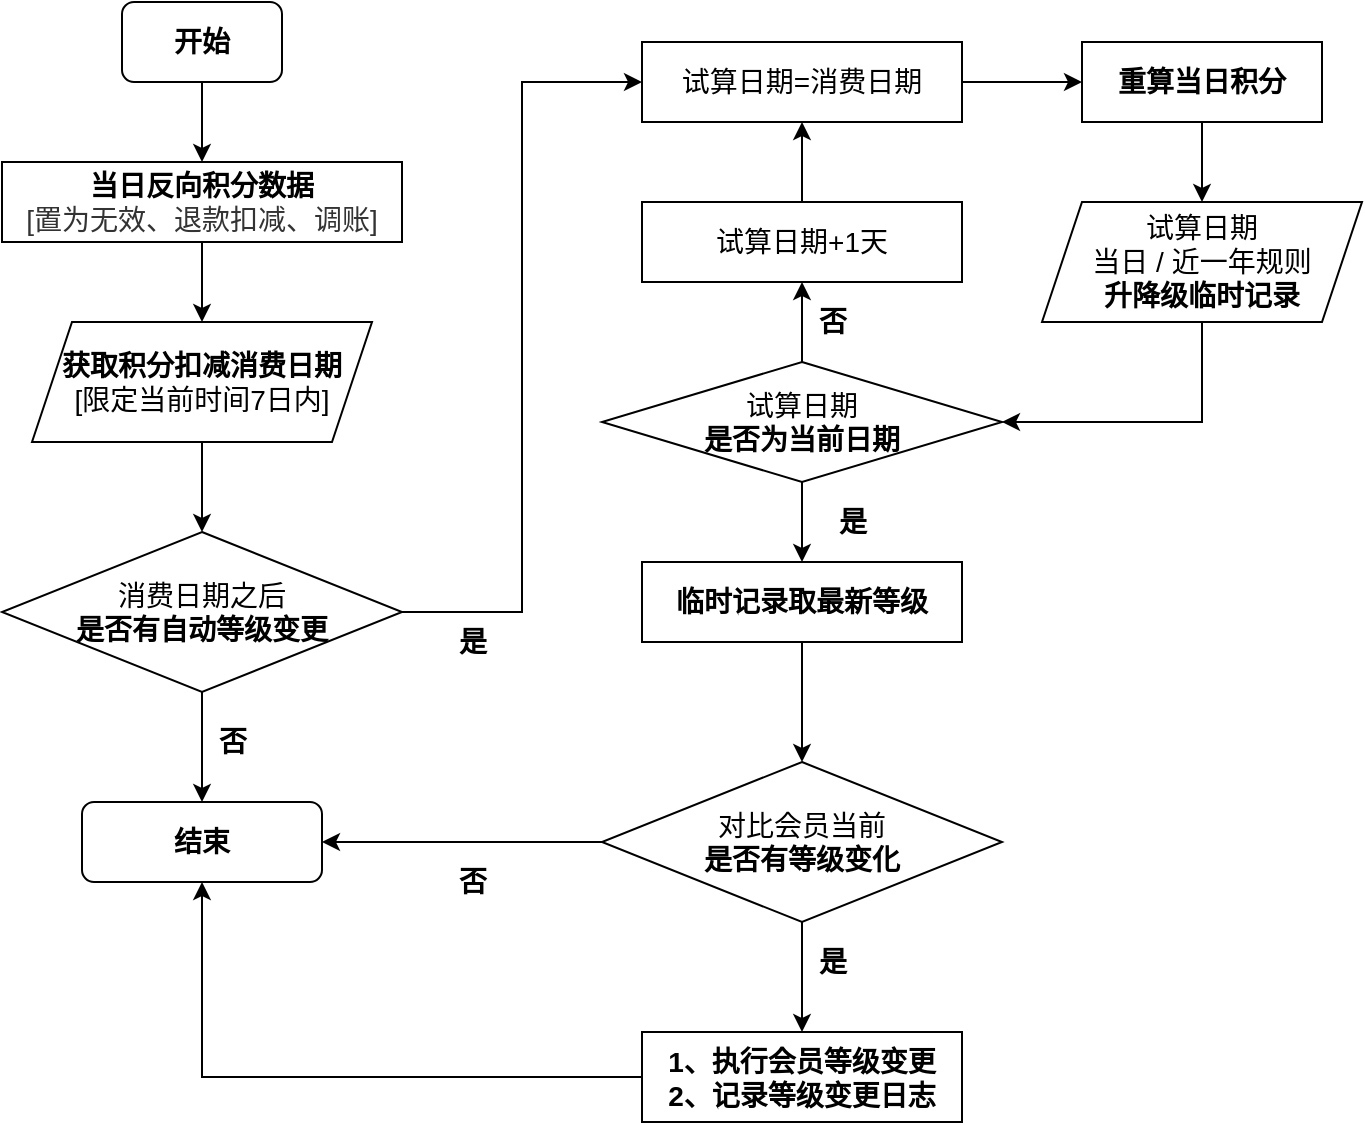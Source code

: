 <mxfile version="14.1.2" type="github">
  <diagram id="gUxt7FaEf-Kk89n041io" name="Page-1">
    <mxGraphModel dx="1185" dy="635" grid="1" gridSize="10" guides="1" tooltips="1" connect="1" arrows="1" fold="1" page="1" pageScale="1" pageWidth="827" pageHeight="1169" math="0" shadow="0">
      <root>
        <mxCell id="0" />
        <mxCell id="1" parent="0" />
        <mxCell id="G0XDKm17rJ_6QTCPzixr-4" style="edgeStyle=orthogonalEdgeStyle;rounded=0;orthogonalLoop=1;jettySize=auto;html=1;exitX=0.5;exitY=1;exitDx=0;exitDy=0;entryX=0.5;entryY=0;entryDx=0;entryDy=0;" edge="1" parent="1" source="G0XDKm17rJ_6QTCPzixr-1" target="G0XDKm17rJ_6QTCPzixr-2">
          <mxGeometry relative="1" as="geometry" />
        </mxCell>
        <mxCell id="G0XDKm17rJ_6QTCPzixr-1" value="&lt;font style=&quot;font-size: 14px&quot;&gt;&lt;b&gt;开始&lt;/b&gt;&lt;/font&gt;" style="rounded=1;whiteSpace=wrap;html=1;" vertex="1" parent="1">
          <mxGeometry x="100" y="40" width="80" height="40" as="geometry" />
        </mxCell>
        <mxCell id="G0XDKm17rJ_6QTCPzixr-7" style="edgeStyle=orthogonalEdgeStyle;rounded=0;orthogonalLoop=1;jettySize=auto;html=1;exitX=0.5;exitY=1;exitDx=0;exitDy=0;entryX=0.5;entryY=0;entryDx=0;entryDy=0;" edge="1" parent="1" source="G0XDKm17rJ_6QTCPzixr-2" target="G0XDKm17rJ_6QTCPzixr-5">
          <mxGeometry relative="1" as="geometry" />
        </mxCell>
        <mxCell id="G0XDKm17rJ_6QTCPzixr-2" value="&lt;font style=&quot;font-size: 14px&quot;&gt;&lt;b&gt;当日反向积分数据&lt;/b&gt;&lt;br&gt;&lt;span style=&quot;color: rgb(51 , 51 , 51) ; font-family: &amp;#34;arial normal&amp;#34; , &amp;#34;arial&amp;#34;&quot;&gt;[置为无效、退款扣减、调账]&lt;/span&gt;&lt;/font&gt;" style="rounded=0;whiteSpace=wrap;html=1;align=center;" vertex="1" parent="1">
          <mxGeometry x="40" y="120" width="200" height="40" as="geometry" />
        </mxCell>
        <mxCell id="G0XDKm17rJ_6QTCPzixr-9" style="edgeStyle=orthogonalEdgeStyle;rounded=0;orthogonalLoop=1;jettySize=auto;html=1;exitX=0.5;exitY=1;exitDx=0;exitDy=0;entryX=0.5;entryY=0;entryDx=0;entryDy=0;" edge="1" parent="1" source="G0XDKm17rJ_6QTCPzixr-5" target="G0XDKm17rJ_6QTCPzixr-8">
          <mxGeometry relative="1" as="geometry" />
        </mxCell>
        <mxCell id="G0XDKm17rJ_6QTCPzixr-5" value="&lt;font style=&quot;font-size: 14px&quot;&gt;&lt;b&gt;获取积分扣减消费&lt;/b&gt;&lt;b style=&quot;font-size: 12px&quot;&gt;&lt;font style=&quot;font-size: 14px&quot;&gt;日期&lt;/font&gt;&lt;/b&gt;&lt;br&gt;[限定当前时间7日内]&lt;br&gt;&lt;/font&gt;" style="shape=parallelogram;perimeter=parallelogramPerimeter;whiteSpace=wrap;html=1;fixedSize=1;" vertex="1" parent="1">
          <mxGeometry x="55" y="200" width="170" height="60" as="geometry" />
        </mxCell>
        <mxCell id="G0XDKm17rJ_6QTCPzixr-20" style="edgeStyle=orthogonalEdgeStyle;rounded=0;orthogonalLoop=1;jettySize=auto;html=1;entryX=0;entryY=0.5;entryDx=0;entryDy=0;" edge="1" parent="1" source="G0XDKm17rJ_6QTCPzixr-8" target="G0XDKm17rJ_6QTCPzixr-19">
          <mxGeometry relative="1" as="geometry" />
        </mxCell>
        <mxCell id="G0XDKm17rJ_6QTCPzixr-42" style="edgeStyle=orthogonalEdgeStyle;rounded=0;orthogonalLoop=1;jettySize=auto;html=1;entryX=0.5;entryY=0;entryDx=0;entryDy=0;" edge="1" parent="1" source="G0XDKm17rJ_6QTCPzixr-8" target="G0XDKm17rJ_6QTCPzixr-10">
          <mxGeometry relative="1" as="geometry" />
        </mxCell>
        <mxCell id="G0XDKm17rJ_6QTCPzixr-8" value="&lt;font style=&quot;font-size: 14px&quot;&gt;消费日期之后&lt;br&gt;&lt;b&gt;是否有自动等级变更&lt;/b&gt;&lt;/font&gt;" style="rhombus;whiteSpace=wrap;html=1;" vertex="1" parent="1">
          <mxGeometry x="40" y="305" width="200" height="80" as="geometry" />
        </mxCell>
        <mxCell id="G0XDKm17rJ_6QTCPzixr-10" value="&lt;font style=&quot;font-size: 14px&quot;&gt;&lt;b&gt;结束&lt;/b&gt;&lt;/font&gt;" style="rounded=1;whiteSpace=wrap;html=1;" vertex="1" parent="1">
          <mxGeometry x="80" y="440" width="120" height="40" as="geometry" />
        </mxCell>
        <mxCell id="G0XDKm17rJ_6QTCPzixr-17" value="&lt;font style=&quot;font-size: 14px&quot;&gt;&lt;b style=&quot;line-height: 120%&quot;&gt;否&lt;/b&gt;&lt;/font&gt;" style="text;html=1;resizable=0;autosize=1;align=center;verticalAlign=middle;points=[];fillColor=none;strokeColor=none;rounded=0;" vertex="1" parent="1">
          <mxGeometry x="140" y="400" width="30" height="20" as="geometry" />
        </mxCell>
        <mxCell id="G0XDKm17rJ_6QTCPzixr-46" style="edgeStyle=orthogonalEdgeStyle;rounded=0;orthogonalLoop=1;jettySize=auto;html=1;exitX=1;exitY=0.5;exitDx=0;exitDy=0;entryX=0;entryY=0.5;entryDx=0;entryDy=0;" edge="1" parent="1" source="G0XDKm17rJ_6QTCPzixr-19" target="G0XDKm17rJ_6QTCPzixr-43">
          <mxGeometry relative="1" as="geometry" />
        </mxCell>
        <mxCell id="G0XDKm17rJ_6QTCPzixr-19" value="&lt;font style=&quot;font-size: 14px&quot;&gt;试算日期=消费日期&lt;/font&gt;" style="rounded=0;whiteSpace=wrap;html=1;" vertex="1" parent="1">
          <mxGeometry x="360" y="60" width="160" height="40" as="geometry" />
        </mxCell>
        <mxCell id="G0XDKm17rJ_6QTCPzixr-21" value="&lt;font style=&quot;font-size: 14px&quot;&gt;&lt;b style=&quot;line-height: 120%&quot;&gt;是&lt;/b&gt;&lt;/font&gt;" style="text;html=1;resizable=0;autosize=1;align=center;verticalAlign=middle;points=[];fillColor=none;strokeColor=none;rounded=0;" vertex="1" parent="1">
          <mxGeometry x="260" y="350" width="30" height="20" as="geometry" />
        </mxCell>
        <mxCell id="G0XDKm17rJ_6QTCPzixr-62" style="edgeStyle=orthogonalEdgeStyle;rounded=0;orthogonalLoop=1;jettySize=auto;html=1;entryX=1;entryY=0.5;entryDx=0;entryDy=0;exitX=0.5;exitY=1;exitDx=0;exitDy=0;" edge="1" parent="1" source="G0XDKm17rJ_6QTCPzixr-22" target="G0XDKm17rJ_6QTCPzixr-24">
          <mxGeometry relative="1" as="geometry" />
        </mxCell>
        <mxCell id="G0XDKm17rJ_6QTCPzixr-22" value="&lt;font style=&quot;font-size: 14px&quot;&gt;试算日期&lt;br&gt;&lt;/font&gt;&lt;span style=&quot;font-size: 14px&quot;&gt;当日 / 近一年规则&lt;br&gt;&lt;/span&gt;&lt;b&gt;&lt;font style=&quot;font-size: 14px&quot;&gt;升降级临时&lt;/font&gt;&lt;/b&gt;&lt;b&gt;&lt;font style=&quot;font-size: 14px&quot;&gt;记录&lt;/font&gt;&lt;/b&gt;" style="shape=parallelogram;perimeter=parallelogramPerimeter;whiteSpace=wrap;html=1;fixedSize=1;" vertex="1" parent="1">
          <mxGeometry x="560" y="140" width="160" height="60" as="geometry" />
        </mxCell>
        <mxCell id="G0XDKm17rJ_6QTCPzixr-30" style="edgeStyle=orthogonalEdgeStyle;rounded=0;orthogonalLoop=1;jettySize=auto;html=1;entryX=0.5;entryY=0;entryDx=0;entryDy=0;" edge="1" parent="1" source="G0XDKm17rJ_6QTCPzixr-24" target="G0XDKm17rJ_6QTCPzixr-29">
          <mxGeometry relative="1" as="geometry" />
        </mxCell>
        <mxCell id="G0XDKm17rJ_6QTCPzixr-53" style="edgeStyle=orthogonalEdgeStyle;rounded=0;orthogonalLoop=1;jettySize=auto;html=1;entryX=0.5;entryY=1;entryDx=0;entryDy=0;" edge="1" parent="1" source="G0XDKm17rJ_6QTCPzixr-24" target="G0XDKm17rJ_6QTCPzixr-28">
          <mxGeometry relative="1" as="geometry" />
        </mxCell>
        <mxCell id="G0XDKm17rJ_6QTCPzixr-24" value="&lt;font style=&quot;font-size: 14px&quot;&gt;试算日期&lt;br&gt;&lt;b&gt;是否为当前日期&lt;/b&gt;&lt;/font&gt;" style="rhombus;whiteSpace=wrap;html=1;" vertex="1" parent="1">
          <mxGeometry x="340" y="220" width="200" height="60" as="geometry" />
        </mxCell>
        <mxCell id="G0XDKm17rJ_6QTCPzixr-55" style="edgeStyle=orthogonalEdgeStyle;rounded=0;orthogonalLoop=1;jettySize=auto;html=1;entryX=0.5;entryY=1;entryDx=0;entryDy=0;" edge="1" parent="1" source="G0XDKm17rJ_6QTCPzixr-28" target="G0XDKm17rJ_6QTCPzixr-19">
          <mxGeometry relative="1" as="geometry" />
        </mxCell>
        <mxCell id="G0XDKm17rJ_6QTCPzixr-28" value="&lt;font style=&quot;font-size: 14px&quot;&gt;试算日期+1天&lt;/font&gt;" style="rounded=0;whiteSpace=wrap;html=1;" vertex="1" parent="1">
          <mxGeometry x="360" y="140" width="160" height="40" as="geometry" />
        </mxCell>
        <mxCell id="G0XDKm17rJ_6QTCPzixr-33" style="edgeStyle=orthogonalEdgeStyle;rounded=0;orthogonalLoop=1;jettySize=auto;html=1;exitX=0.5;exitY=1;exitDx=0;exitDy=0;" edge="1" parent="1" source="G0XDKm17rJ_6QTCPzixr-29" target="G0XDKm17rJ_6QTCPzixr-32">
          <mxGeometry relative="1" as="geometry" />
        </mxCell>
        <mxCell id="G0XDKm17rJ_6QTCPzixr-29" value="&lt;b&gt;&lt;font style=&quot;font-size: 14px&quot;&gt;临时记录取最新等级&lt;/font&gt;&lt;/b&gt;" style="rounded=0;whiteSpace=wrap;html=1;" vertex="1" parent="1">
          <mxGeometry x="360" y="320" width="160" height="40" as="geometry" />
        </mxCell>
        <mxCell id="G0XDKm17rJ_6QTCPzixr-31" value="&lt;font style=&quot;font-size: 14px&quot;&gt;&lt;b style=&quot;line-height: 120%&quot;&gt;是&lt;/b&gt;&lt;/font&gt;" style="text;html=1;resizable=0;autosize=1;align=center;verticalAlign=middle;points=[];fillColor=none;strokeColor=none;rounded=0;" vertex="1" parent="1">
          <mxGeometry x="450" y="290" width="30" height="20" as="geometry" />
        </mxCell>
        <mxCell id="G0XDKm17rJ_6QTCPzixr-35" style="edgeStyle=orthogonalEdgeStyle;rounded=0;orthogonalLoop=1;jettySize=auto;html=1;exitX=0;exitY=0.5;exitDx=0;exitDy=0;entryX=1;entryY=0.5;entryDx=0;entryDy=0;" edge="1" parent="1" source="G0XDKm17rJ_6QTCPzixr-32" target="G0XDKm17rJ_6QTCPzixr-10">
          <mxGeometry relative="1" as="geometry" />
        </mxCell>
        <mxCell id="G0XDKm17rJ_6QTCPzixr-38" style="edgeStyle=orthogonalEdgeStyle;rounded=0;orthogonalLoop=1;jettySize=auto;html=1;exitX=0.5;exitY=1;exitDx=0;exitDy=0;entryX=0.5;entryY=0;entryDx=0;entryDy=0;" edge="1" parent="1" source="G0XDKm17rJ_6QTCPzixr-32" target="G0XDKm17rJ_6QTCPzixr-37">
          <mxGeometry relative="1" as="geometry" />
        </mxCell>
        <mxCell id="G0XDKm17rJ_6QTCPzixr-32" value="&lt;span style=&quot;font-size: 14px&quot;&gt;对比&lt;/span&gt;&lt;span style=&quot;font-size: 14px&quot;&gt;会员当前&lt;br&gt;&lt;b&gt;是否有等级变化&lt;/b&gt;&lt;br&gt;&lt;/span&gt;" style="rhombus;whiteSpace=wrap;html=1;" vertex="1" parent="1">
          <mxGeometry x="340" y="420" width="200" height="80" as="geometry" />
        </mxCell>
        <mxCell id="G0XDKm17rJ_6QTCPzixr-34" value="&lt;font style=&quot;font-size: 14px&quot;&gt;&lt;b style=&quot;line-height: 120%&quot;&gt;否&lt;/b&gt;&lt;/font&gt;" style="text;html=1;resizable=0;autosize=1;align=center;verticalAlign=middle;points=[];fillColor=none;strokeColor=none;rounded=0;" vertex="1" parent="1">
          <mxGeometry x="260" y="470" width="30" height="20" as="geometry" />
        </mxCell>
        <mxCell id="G0XDKm17rJ_6QTCPzixr-40" style="edgeStyle=orthogonalEdgeStyle;rounded=0;orthogonalLoop=1;jettySize=auto;html=1;entryX=0.5;entryY=1;entryDx=0;entryDy=0;" edge="1" parent="1" source="G0XDKm17rJ_6QTCPzixr-37" target="G0XDKm17rJ_6QTCPzixr-10">
          <mxGeometry relative="1" as="geometry" />
        </mxCell>
        <mxCell id="G0XDKm17rJ_6QTCPzixr-37" value="&lt;b&gt;&lt;font style=&quot;font-size: 14px&quot;&gt;1、执行会员等级变更&lt;br&gt;2、记录等级变更日志&lt;br&gt;&lt;/font&gt;&lt;/b&gt;" style="rounded=0;whiteSpace=wrap;html=1;" vertex="1" parent="1">
          <mxGeometry x="360" y="555" width="160" height="45" as="geometry" />
        </mxCell>
        <mxCell id="G0XDKm17rJ_6QTCPzixr-39" value="&lt;font style=&quot;font-size: 14px&quot;&gt;&lt;b style=&quot;line-height: 120%&quot;&gt;是&lt;/b&gt;&lt;/font&gt;" style="text;html=1;resizable=0;autosize=1;align=center;verticalAlign=middle;points=[];fillColor=none;strokeColor=none;rounded=0;" vertex="1" parent="1">
          <mxGeometry x="440" y="510" width="30" height="20" as="geometry" />
        </mxCell>
        <mxCell id="G0XDKm17rJ_6QTCPzixr-63" style="edgeStyle=orthogonalEdgeStyle;rounded=0;orthogonalLoop=1;jettySize=auto;html=1;entryX=0.5;entryY=0;entryDx=0;entryDy=0;" edge="1" parent="1" source="G0XDKm17rJ_6QTCPzixr-43" target="G0XDKm17rJ_6QTCPzixr-22">
          <mxGeometry relative="1" as="geometry" />
        </mxCell>
        <mxCell id="G0XDKm17rJ_6QTCPzixr-43" value="&lt;span style=&quot;font-size: 14px&quot;&gt;&lt;b&gt;重算当日积分&lt;/b&gt;&lt;/span&gt;" style="rounded=0;whiteSpace=wrap;html=1;" vertex="1" parent="1">
          <mxGeometry x="580" y="60" width="120" height="40" as="geometry" />
        </mxCell>
        <mxCell id="G0XDKm17rJ_6QTCPzixr-57" value="&lt;font style=&quot;font-size: 14px&quot;&gt;&lt;b style=&quot;line-height: 120%&quot;&gt;否&lt;/b&gt;&lt;/font&gt;" style="text;html=1;resizable=0;autosize=1;align=center;verticalAlign=middle;points=[];fillColor=none;strokeColor=none;rounded=0;" vertex="1" parent="1">
          <mxGeometry x="440" y="190" width="30" height="20" as="geometry" />
        </mxCell>
      </root>
    </mxGraphModel>
  </diagram>
</mxfile>
